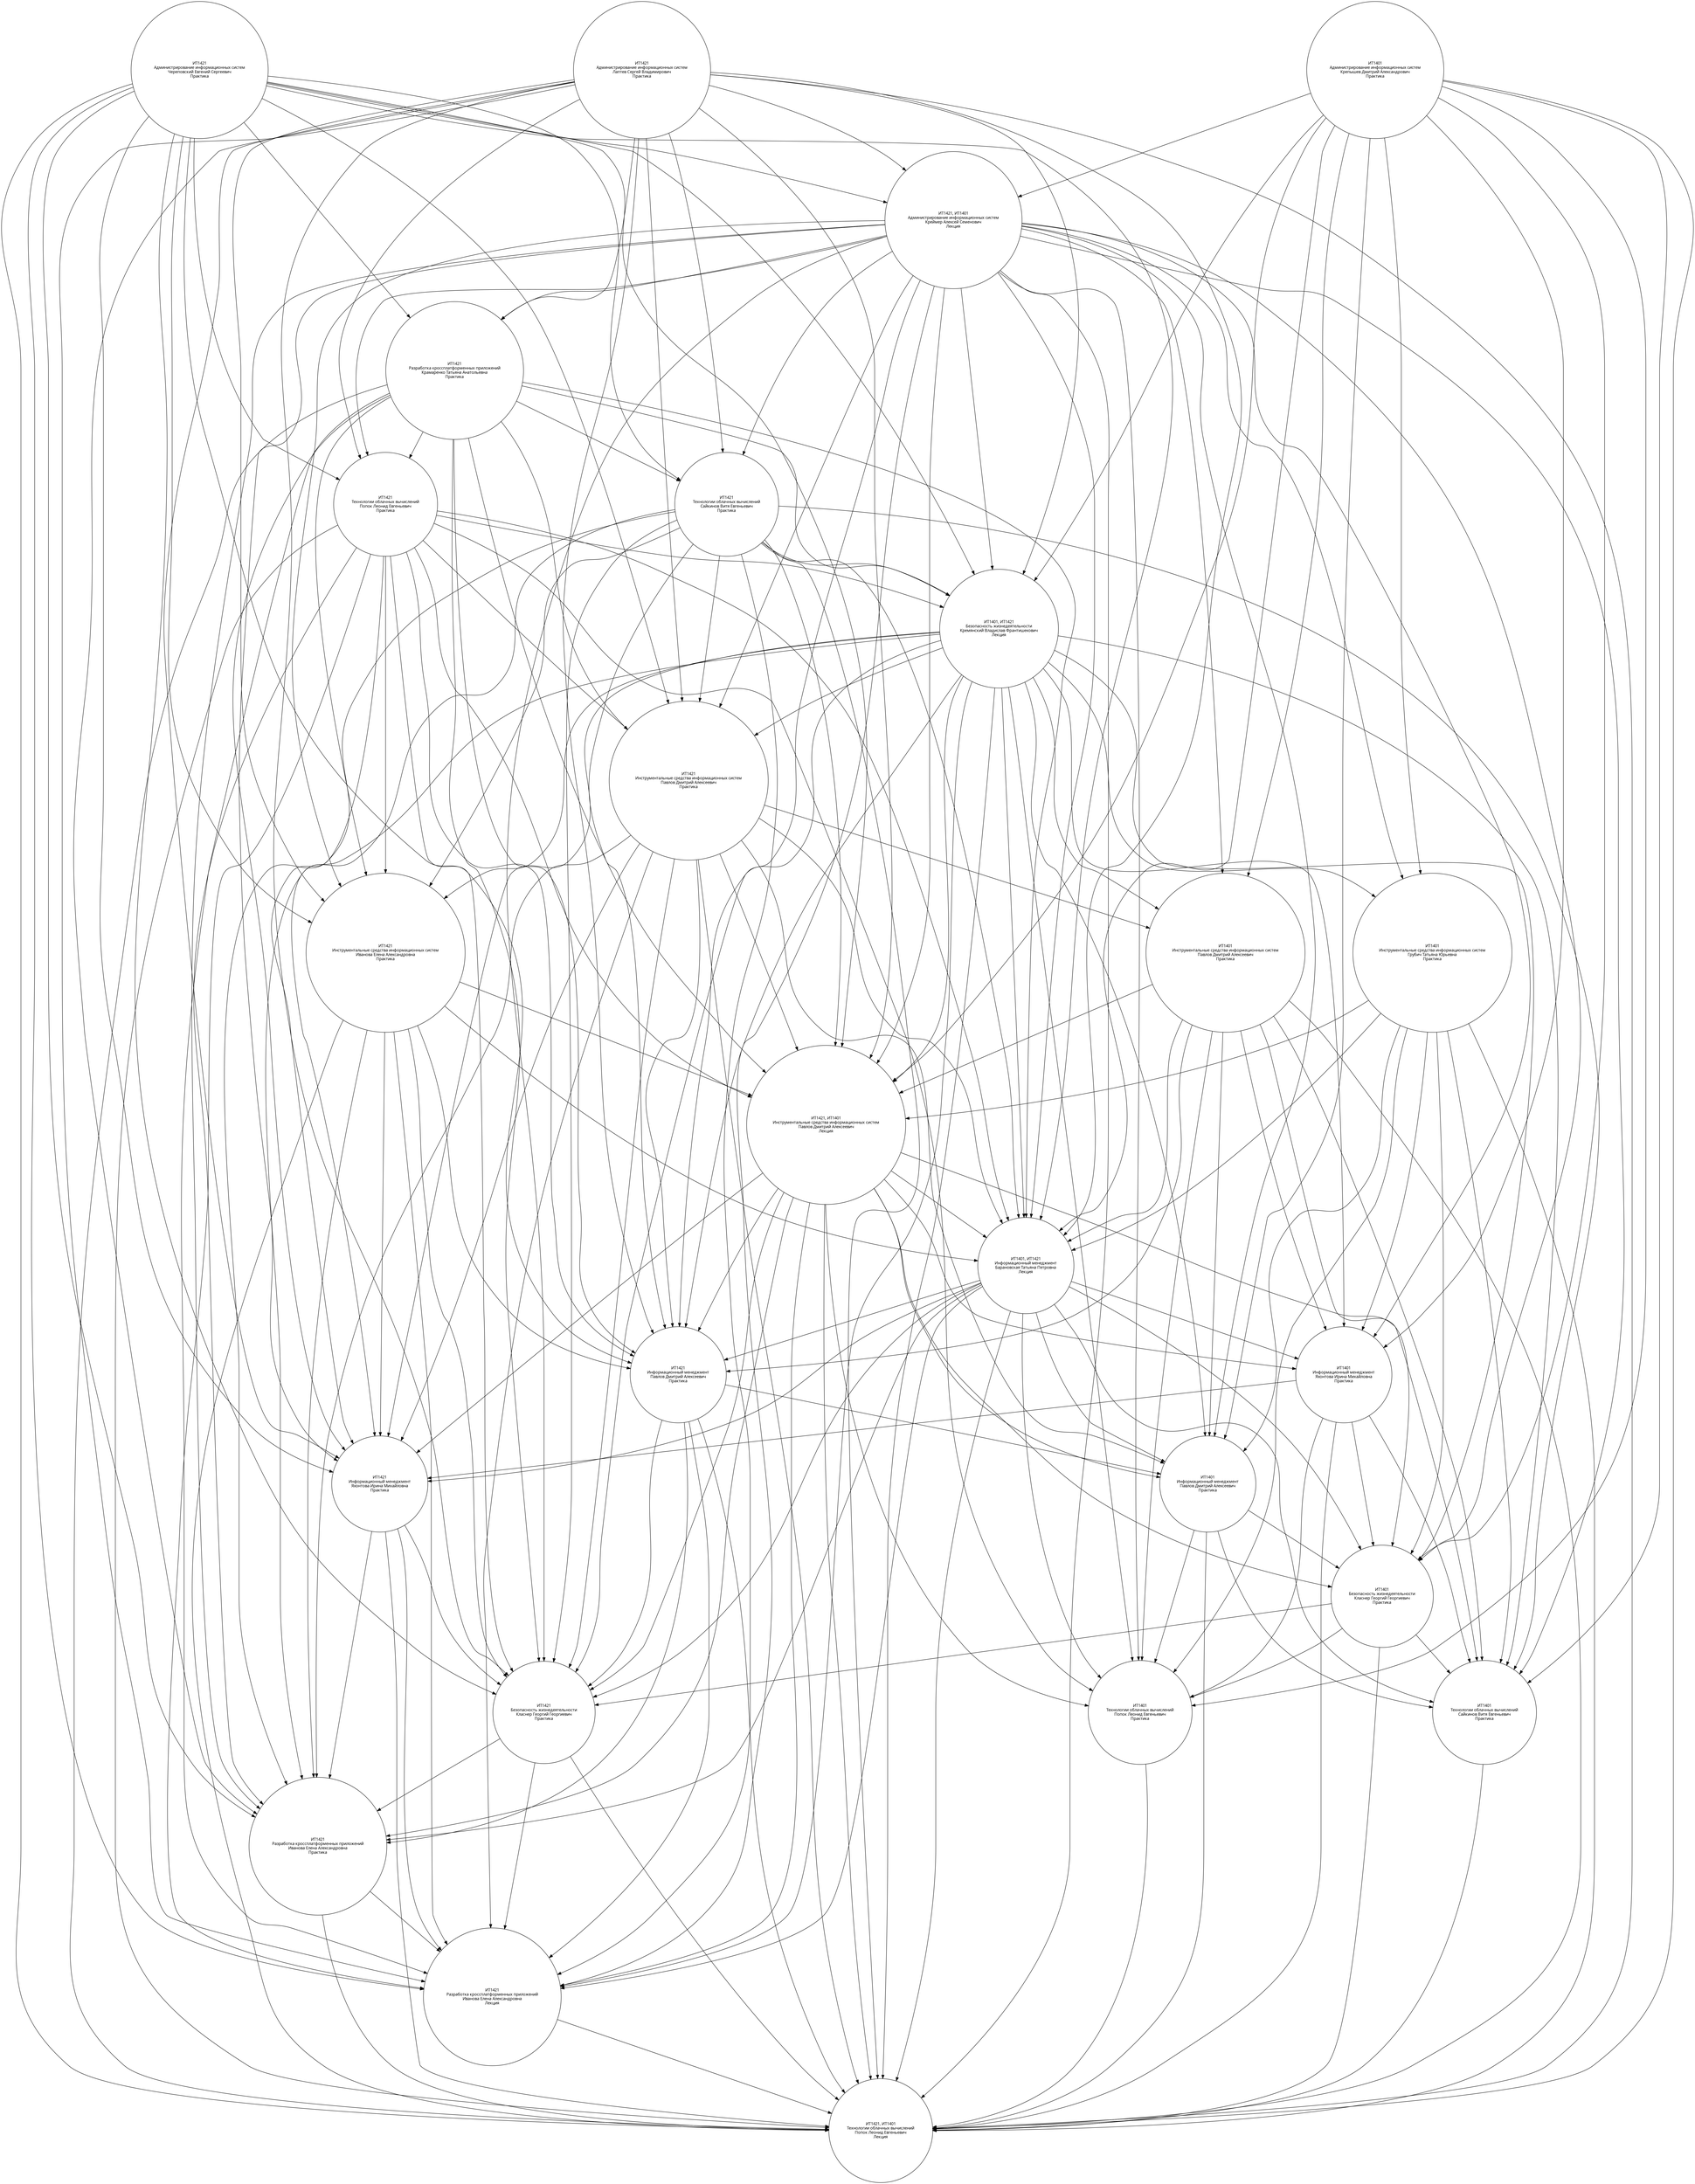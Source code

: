digraph G {
0 [fontname="Calibri",  fontsize=11, shape=circle, label="ИТ1421, ИТ1401
Технологии облачных вычислений
Попок Леонид Евгеньевич
Лекция"];
1 [fontname="Calibri",  fontsize=11, shape=circle, label="ИТ1401
Технологии облачных вычислений
Попок Леонид Евгеньевич
Практика"];
2 [fontname="Calibri",  fontsize=11, shape=circle, label="ИТ1401
Технологии облачных вычислений
Сайкинов Витя Евгеньевич
Практика"];
3 [fontname="Calibri",  fontsize=11, shape=circle, label="ИТ1421
Разработка кроссплатформенных приложений
Иванова Елена Александровна
Лекция"];
4 [fontname="Calibri",  fontsize=11, shape=circle, label="ИТ1421
Разработка кроссплатформенных приложений
Иванова Елена Александровна
Практика"];
5 [fontname="Calibri",  fontsize=11, shape=circle, label="ИТ1421
Безопасность жизнедеятельности
Класнер Георгий Георгиевич
Практика"];
6 [fontname="Calibri",  fontsize=11, shape=circle, label="ИТ1401
Безопасность жизнедеятельности
Класнер Георгий Георгиевич
Практика"];
7 [fontname="Calibri",  fontsize=11, shape=circle, label="ИТ1421
Информационный менеджмент
Яхонтова Ирина Михайловна
Практика"];
8 [fontname="Calibri",  fontsize=11, shape=circle, label="ИТ1401
Информационный менеджмент
Яхонтова Ирина Михайловна
Практика"];
9 [fontname="Calibri",  fontsize=11, shape=circle, label="ИТ1401
Информационный менеджмент
Павлов Дмитрий Алексеевич
Практика"];
10 [fontname="Calibri",  fontsize=11, shape=circle, label="ИТ1421
Информационный менеджмент
Павлов Дмитрий Алексеевич
Практика"];
11 [fontname="Calibri",  fontsize=11, shape=circle, label="ИТ1401, ИТ1421
Информационный менеджмент
Барановская Татьяна Петровна
Лекция"];
12 [fontname="Calibri",  fontsize=11, shape=circle, label="ИТ1421, ИТ1401
Инструментальные средства информационных систем
Павлов Дмитрий Алексеевич
Лекция"];
13 [fontname="Calibri",  fontsize=11, shape=circle, label="ИТ1401
Инструментальные средства информационных систем
Павлов Дмитрий Алексеевич
Практика"];
14 [fontname="Calibri",  fontsize=11, shape=circle, label="ИТ1421
Инструментальные средства информационных систем
Павлов Дмитрий Алексеевич
Практика"];
15 [fontname="Calibri",  fontsize=11, shape=circle, label="ИТ1401
Инструментальные средства информационных систем
Грубич Татьяна Юрьевна
Практика"];
16 [fontname="Calibri",  fontsize=11, shape=circle, label="ИТ1421
Инструментальные средства информационных систем
Иванова Елена Александровна
Практика"];
17 [fontname="Calibri",  fontsize=11, shape=circle, label="ИТ1401, ИТ1421
Безопасность жизнедеятельности
Кремянский Владислав Франтишекович
Лекция"];
18 [fontname="Calibri",  fontsize=11, shape=circle, label="ИТ1421
Технологии облачных вычислений
Попок Леонид Евгеньевич
Практика"];
19 [fontname="Calibri",  fontsize=11, shape=circle, label="ИТ1421
Технологии облачных вычислений
Сайкинов Витя Евгеньевич
Практика"];
20 [fontname="Calibri",  fontsize=11, shape=circle, label="ИТ1421
Разработка кроссплатформенных приложений
Крамаренко Татьяна Анатольевна
Практика"];
21 [fontname="Calibri",  fontsize=11, shape=circle, label="ИТ1421, ИТ1401
Администрирование информационных систем
Креймер Алексей Семенович
Лекция"];
22 [fontname="Calibri",  fontsize=11, shape=circle, label="ИТ1421
Администрирование информационных систем
Череповский Евгений Сергеевич
Практика"];
23 [fontname="Calibri",  fontsize=11, shape=circle, label="ИТ1421
Администрирование информационных систем
Лаптев Сергей Владимирович
Практика"];
24 [fontname="Calibri",  fontsize=11, shape=circle, label="ИТ1401
Администрирование информационных систем
Крепышев Дмитрий Александрович
Практика"];
1 -> 0 [ fontname="Calibri",  fontsize=8];
2 -> 0 [ fontname="Calibri",  fontsize=8];
3 -> 0 [ fontname="Calibri",  fontsize=8];
4 -> 0 [ fontname="Calibri",  fontsize=8];
4 -> 3 [ fontname="Calibri",  fontsize=8];
5 -> 0 [ fontname="Calibri",  fontsize=8];
5 -> 3 [ fontname="Calibri",  fontsize=8];
5 -> 4 [ fontname="Calibri",  fontsize=8];
6 -> 0 [ fontname="Calibri",  fontsize=8];
6 -> 1 [ fontname="Calibri",  fontsize=8];
6 -> 2 [ fontname="Calibri",  fontsize=8];
6 -> 5 [ fontname="Calibri",  fontsize=8];
7 -> 0 [ fontname="Calibri",  fontsize=8];
7 -> 3 [ fontname="Calibri",  fontsize=8];
7 -> 4 [ fontname="Calibri",  fontsize=8];
7 -> 5 [ fontname="Calibri",  fontsize=8];
8 -> 0 [ fontname="Calibri",  fontsize=8];
8 -> 1 [ fontname="Calibri",  fontsize=8];
8 -> 2 [ fontname="Calibri",  fontsize=8];
8 -> 6 [ fontname="Calibri",  fontsize=8];
8 -> 7 [ fontname="Calibri",  fontsize=8];
9 -> 0 [ fontname="Calibri",  fontsize=8];
9 -> 1 [ fontname="Calibri",  fontsize=8];
9 -> 2 [ fontname="Calibri",  fontsize=8];
9 -> 6 [ fontname="Calibri",  fontsize=8];
10 -> 0 [ fontname="Calibri",  fontsize=8];
10 -> 3 [ fontname="Calibri",  fontsize=8];
10 -> 4 [ fontname="Calibri",  fontsize=8];
10 -> 5 [ fontname="Calibri",  fontsize=8];
10 -> 9 [ fontname="Calibri",  fontsize=8];
11 -> 0 [ fontname="Calibri",  fontsize=8];
11 -> 1 [ fontname="Calibri",  fontsize=8];
11 -> 2 [ fontname="Calibri",  fontsize=8];
11 -> 3 [ fontname="Calibri",  fontsize=8];
11 -> 4 [ fontname="Calibri",  fontsize=8];
11 -> 5 [ fontname="Calibri",  fontsize=8];
11 -> 6 [ fontname="Calibri",  fontsize=8];
11 -> 7 [ fontname="Calibri",  fontsize=8];
11 -> 8 [ fontname="Calibri",  fontsize=8];
11 -> 9 [ fontname="Calibri",  fontsize=8];
11 -> 10 [ fontname="Calibri",  fontsize=8];
12 -> 0 [ fontname="Calibri",  fontsize=8];
12 -> 1 [ fontname="Calibri",  fontsize=8];
12 -> 2 [ fontname="Calibri",  fontsize=8];
12 -> 3 [ fontname="Calibri",  fontsize=8];
12 -> 4 [ fontname="Calibri",  fontsize=8];
12 -> 5 [ fontname="Calibri",  fontsize=8];
12 -> 6 [ fontname="Calibri",  fontsize=8];
12 -> 7 [ fontname="Calibri",  fontsize=8];
12 -> 8 [ fontname="Calibri",  fontsize=8];
12 -> 9 [ fontname="Calibri",  fontsize=8];
12 -> 10 [ fontname="Calibri",  fontsize=8];
12 -> 11 [ fontname="Calibri",  fontsize=8];
13 -> 0 [ fontname="Calibri",  fontsize=8];
13 -> 1 [ fontname="Calibri",  fontsize=8];
13 -> 2 [ fontname="Calibri",  fontsize=8];
13 -> 6 [ fontname="Calibri",  fontsize=8];
13 -> 8 [ fontname="Calibri",  fontsize=8];
13 -> 9 [ fontname="Calibri",  fontsize=8];
13 -> 10 [ fontname="Calibri",  fontsize=8];
13 -> 11 [ fontname="Calibri",  fontsize=8];
13 -> 12 [ fontname="Calibri",  fontsize=8];
14 -> 0 [ fontname="Calibri",  fontsize=8];
14 -> 3 [ fontname="Calibri",  fontsize=8];
14 -> 4 [ fontname="Calibri",  fontsize=8];
14 -> 5 [ fontname="Calibri",  fontsize=8];
14 -> 7 [ fontname="Calibri",  fontsize=8];
14 -> 9 [ fontname="Calibri",  fontsize=8];
14 -> 10 [ fontname="Calibri",  fontsize=8];
14 -> 11 [ fontname="Calibri",  fontsize=8];
14 -> 12 [ fontname="Calibri",  fontsize=8];
14 -> 13 [ fontname="Calibri",  fontsize=8];
15 -> 0 [ fontname="Calibri",  fontsize=8];
15 -> 1 [ fontname="Calibri",  fontsize=8];
15 -> 2 [ fontname="Calibri",  fontsize=8];
15 -> 6 [ fontname="Calibri",  fontsize=8];
15 -> 8 [ fontname="Calibri",  fontsize=8];
15 -> 9 [ fontname="Calibri",  fontsize=8];
15 -> 11 [ fontname="Calibri",  fontsize=8];
15 -> 12 [ fontname="Calibri",  fontsize=8];
16 -> 0 [ fontname="Calibri",  fontsize=8];
16 -> 3 [ fontname="Calibri",  fontsize=8];
16 -> 4 [ fontname="Calibri",  fontsize=8];
16 -> 5 [ fontname="Calibri",  fontsize=8];
16 -> 7 [ fontname="Calibri",  fontsize=8];
16 -> 10 [ fontname="Calibri",  fontsize=8];
16 -> 11 [ fontname="Calibri",  fontsize=8];
16 -> 12 [ fontname="Calibri",  fontsize=8];
17 -> 0 [ fontname="Calibri",  fontsize=8];
17 -> 1 [ fontname="Calibri",  fontsize=8];
17 -> 2 [ fontname="Calibri",  fontsize=8];
17 -> 3 [ fontname="Calibri",  fontsize=8];
17 -> 4 [ fontname="Calibri",  fontsize=8];
17 -> 5 [ fontname="Calibri",  fontsize=8];
17 -> 6 [ fontname="Calibri",  fontsize=8];
17 -> 7 [ fontname="Calibri",  fontsize=8];
17 -> 8 [ fontname="Calibri",  fontsize=8];
17 -> 9 [ fontname="Calibri",  fontsize=8];
17 -> 10 [ fontname="Calibri",  fontsize=8];
17 -> 11 [ fontname="Calibri",  fontsize=8];
17 -> 12 [ fontname="Calibri",  fontsize=8];
17 -> 13 [ fontname="Calibri",  fontsize=8];
17 -> 14 [ fontname="Calibri",  fontsize=8];
17 -> 15 [ fontname="Calibri",  fontsize=8];
17 -> 16 [ fontname="Calibri",  fontsize=8];
18 -> 0 [ fontname="Calibri",  fontsize=8];
18 -> 1 [ fontname="Calibri",  fontsize=8];
18 -> 3 [ fontname="Calibri",  fontsize=8];
18 -> 4 [ fontname="Calibri",  fontsize=8];
18 -> 5 [ fontname="Calibri",  fontsize=8];
18 -> 7 [ fontname="Calibri",  fontsize=8];
18 -> 10 [ fontname="Calibri",  fontsize=8];
18 -> 11 [ fontname="Calibri",  fontsize=8];
18 -> 12 [ fontname="Calibri",  fontsize=8];
18 -> 14 [ fontname="Calibri",  fontsize=8];
18 -> 16 [ fontname="Calibri",  fontsize=8];
18 -> 17 [ fontname="Calibri",  fontsize=8];
19 -> 0 [ fontname="Calibri",  fontsize=8];
19 -> 2 [ fontname="Calibri",  fontsize=8];
19 -> 3 [ fontname="Calibri",  fontsize=8];
19 -> 4 [ fontname="Calibri",  fontsize=8];
19 -> 5 [ fontname="Calibri",  fontsize=8];
19 -> 7 [ fontname="Calibri",  fontsize=8];
19 -> 10 [ fontname="Calibri",  fontsize=8];
19 -> 11 [ fontname="Calibri",  fontsize=8];
19 -> 12 [ fontname="Calibri",  fontsize=8];
19 -> 14 [ fontname="Calibri",  fontsize=8];
19 -> 16 [ fontname="Calibri",  fontsize=8];
19 -> 17 [ fontname="Calibri",  fontsize=8];
20 -> 0 [ fontname="Calibri",  fontsize=8];
20 -> 3 [ fontname="Calibri",  fontsize=8];
20 -> 5 [ fontname="Calibri",  fontsize=8];
20 -> 7 [ fontname="Calibri",  fontsize=8];
20 -> 10 [ fontname="Calibri",  fontsize=8];
20 -> 11 [ fontname="Calibri",  fontsize=8];
20 -> 12 [ fontname="Calibri",  fontsize=8];
20 -> 14 [ fontname="Calibri",  fontsize=8];
20 -> 16 [ fontname="Calibri",  fontsize=8];
20 -> 17 [ fontname="Calibri",  fontsize=8];
20 -> 18 [ fontname="Calibri",  fontsize=8];
20 -> 19 [ fontname="Calibri",  fontsize=8];
21 -> 0 [ fontname="Calibri",  fontsize=8];
21 -> 1 [ fontname="Calibri",  fontsize=8];
21 -> 2 [ fontname="Calibri",  fontsize=8];
21 -> 3 [ fontname="Calibri",  fontsize=8];
21 -> 4 [ fontname="Calibri",  fontsize=8];
21 -> 5 [ fontname="Calibri",  fontsize=8];
21 -> 6 [ fontname="Calibri",  fontsize=8];
21 -> 7 [ fontname="Calibri",  fontsize=8];
21 -> 8 [ fontname="Calibri",  fontsize=8];
21 -> 9 [ fontname="Calibri",  fontsize=8];
21 -> 10 [ fontname="Calibri",  fontsize=8];
21 -> 11 [ fontname="Calibri",  fontsize=8];
21 -> 12 [ fontname="Calibri",  fontsize=8];
21 -> 13 [ fontname="Calibri",  fontsize=8];
21 -> 14 [ fontname="Calibri",  fontsize=8];
21 -> 15 [ fontname="Calibri",  fontsize=8];
21 -> 16 [ fontname="Calibri",  fontsize=8];
21 -> 17 [ fontname="Calibri",  fontsize=8];
21 -> 18 [ fontname="Calibri",  fontsize=8];
21 -> 19 [ fontname="Calibri",  fontsize=8];
21 -> 20 [ fontname="Calibri",  fontsize=8];
22 -> 0 [ fontname="Calibri",  fontsize=8];
22 -> 3 [ fontname="Calibri",  fontsize=8];
22 -> 4 [ fontname="Calibri",  fontsize=8];
22 -> 5 [ fontname="Calibri",  fontsize=8];
22 -> 7 [ fontname="Calibri",  fontsize=8];
22 -> 10 [ fontname="Calibri",  fontsize=8];
22 -> 11 [ fontname="Calibri",  fontsize=8];
22 -> 12 [ fontname="Calibri",  fontsize=8];
22 -> 14 [ fontname="Calibri",  fontsize=8];
22 -> 16 [ fontname="Calibri",  fontsize=8];
22 -> 17 [ fontname="Calibri",  fontsize=8];
22 -> 18 [ fontname="Calibri",  fontsize=8];
22 -> 19 [ fontname="Calibri",  fontsize=8];
22 -> 20 [ fontname="Calibri",  fontsize=8];
22 -> 21 [ fontname="Calibri",  fontsize=8];
23 -> 0 [ fontname="Calibri",  fontsize=8];
23 -> 3 [ fontname="Calibri",  fontsize=8];
23 -> 4 [ fontname="Calibri",  fontsize=8];
23 -> 5 [ fontname="Calibri",  fontsize=8];
23 -> 7 [ fontname="Calibri",  fontsize=8];
23 -> 10 [ fontname="Calibri",  fontsize=8];
23 -> 11 [ fontname="Calibri",  fontsize=8];
23 -> 12 [ fontname="Calibri",  fontsize=8];
23 -> 14 [ fontname="Calibri",  fontsize=8];
23 -> 16 [ fontname="Calibri",  fontsize=8];
23 -> 17 [ fontname="Calibri",  fontsize=8];
23 -> 18 [ fontname="Calibri",  fontsize=8];
23 -> 19 [ fontname="Calibri",  fontsize=8];
23 -> 20 [ fontname="Calibri",  fontsize=8];
23 -> 21 [ fontname="Calibri",  fontsize=8];
24 -> 0 [ fontname="Calibri",  fontsize=8];
24 -> 1 [ fontname="Calibri",  fontsize=8];
24 -> 2 [ fontname="Calibri",  fontsize=8];
24 -> 6 [ fontname="Calibri",  fontsize=8];
24 -> 8 [ fontname="Calibri",  fontsize=8];
24 -> 9 [ fontname="Calibri",  fontsize=8];
24 -> 11 [ fontname="Calibri",  fontsize=8];
24 -> 12 [ fontname="Calibri",  fontsize=8];
24 -> 13 [ fontname="Calibri",  fontsize=8];
24 -> 15 [ fontname="Calibri",  fontsize=8];
24 -> 17 [ fontname="Calibri",  fontsize=8];
24 -> 21 [ fontname="Calibri",  fontsize=8];
}
